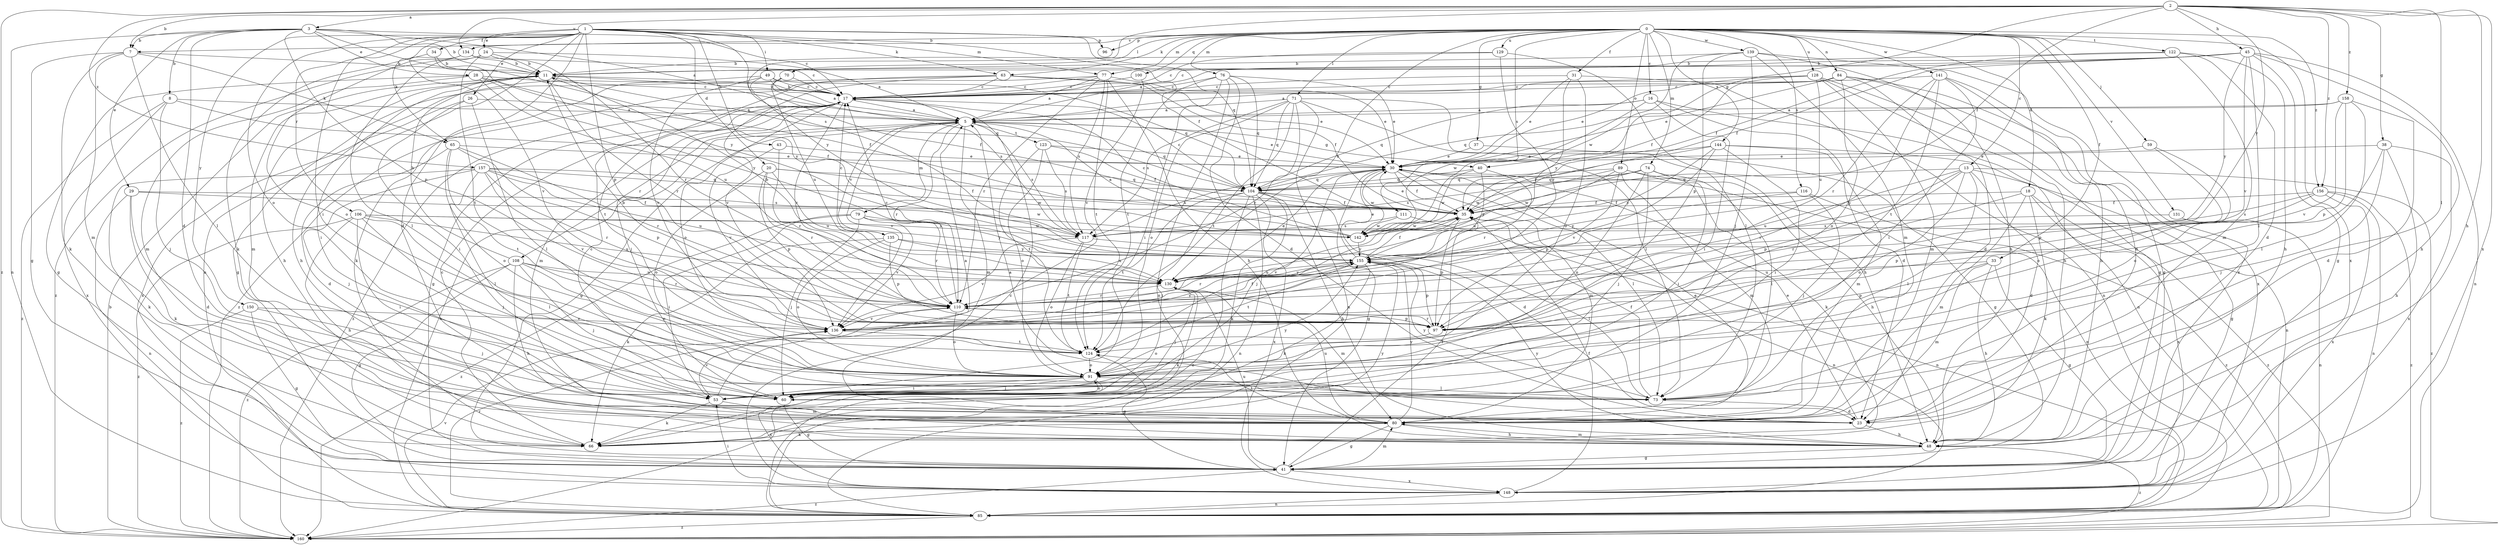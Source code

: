 strict digraph  {
0;
1;
2;
3;
5;
7;
8;
11;
13;
16;
17;
18;
20;
23;
24;
26;
28;
29;
30;
31;
33;
34;
35;
37;
38;
40;
41;
43;
45;
48;
49;
53;
59;
60;
63;
65;
66;
70;
71;
73;
74;
76;
77;
79;
80;
84;
85;
89;
91;
96;
97;
100;
104;
106;
108;
110;
111;
116;
117;
122;
123;
124;
128;
129;
130;
131;
134;
135;
136;
139;
141;
142;
144;
148;
150;
155;
156;
157;
158;
160;
0 -> 7  [label=b];
0 -> 13  [label=c];
0 -> 16  [label=c];
0 -> 18  [label=d];
0 -> 31  [label=f];
0 -> 33  [label=f];
0 -> 37  [label=g];
0 -> 59  [label=j];
0 -> 63  [label=k];
0 -> 70  [label=l];
0 -> 71  [label=l];
0 -> 74  [label=m];
0 -> 76  [label=m];
0 -> 77  [label=m];
0 -> 84  [label=n];
0 -> 89  [label=o];
0 -> 96  [label=p];
0 -> 100  [label=q];
0 -> 111  [label=s];
0 -> 116  [label=s];
0 -> 122  [label=t];
0 -> 128  [label=u];
0 -> 129  [label=u];
0 -> 130  [label=u];
0 -> 131  [label=v];
0 -> 134  [label=v];
0 -> 139  [label=w];
0 -> 141  [label=w];
0 -> 144  [label=x];
0 -> 148  [label=x];
0 -> 156  [label=z];
1 -> 20  [label=d];
1 -> 23  [label=d];
1 -> 24  [label=e];
1 -> 26  [label=e];
1 -> 34  [label=f];
1 -> 35  [label=f];
1 -> 43  [label=h];
1 -> 49  [label=i];
1 -> 53  [label=i];
1 -> 63  [label=k];
1 -> 65  [label=k];
1 -> 77  [label=m];
1 -> 85  [label=n];
1 -> 91  [label=o];
1 -> 96  [label=p];
1 -> 97  [label=p];
1 -> 104  [label=q];
1 -> 106  [label=r];
1 -> 150  [label=y];
1 -> 155  [label=y];
2 -> 3  [label=a];
2 -> 7  [label=b];
2 -> 35  [label=f];
2 -> 38  [label=g];
2 -> 40  [label=g];
2 -> 45  [label=h];
2 -> 48  [label=h];
2 -> 73  [label=l];
2 -> 117  [label=s];
2 -> 134  [label=v];
2 -> 148  [label=x];
2 -> 155  [label=y];
2 -> 156  [label=z];
2 -> 157  [label=z];
2 -> 158  [label=z];
2 -> 160  [label=z];
3 -> 5  [label=a];
3 -> 7  [label=b];
3 -> 8  [label=b];
3 -> 11  [label=b];
3 -> 17  [label=c];
3 -> 23  [label=d];
3 -> 28  [label=e];
3 -> 29  [label=e];
3 -> 85  [label=n];
3 -> 97  [label=p];
3 -> 155  [label=y];
5 -> 30  [label=e];
5 -> 40  [label=g];
5 -> 41  [label=g];
5 -> 79  [label=m];
5 -> 80  [label=m];
5 -> 104  [label=q];
5 -> 108  [label=r];
5 -> 110  [label=r];
5 -> 117  [label=s];
5 -> 123  [label=t];
5 -> 135  [label=v];
5 -> 136  [label=v];
7 -> 11  [label=b];
7 -> 41  [label=g];
7 -> 65  [label=k];
7 -> 66  [label=k];
7 -> 73  [label=l];
7 -> 80  [label=m];
8 -> 5  [label=a];
8 -> 35  [label=f];
8 -> 60  [label=j];
8 -> 148  [label=x];
8 -> 160  [label=z];
11 -> 17  [label=c];
11 -> 48  [label=h];
11 -> 53  [label=i];
11 -> 80  [label=m];
11 -> 104  [label=q];
11 -> 110  [label=r];
13 -> 23  [label=d];
13 -> 41  [label=g];
13 -> 73  [label=l];
13 -> 91  [label=o];
13 -> 97  [label=p];
13 -> 104  [label=q];
13 -> 110  [label=r];
13 -> 130  [label=u];
13 -> 160  [label=z];
16 -> 5  [label=a];
16 -> 23  [label=d];
16 -> 53  [label=i];
16 -> 85  [label=n];
16 -> 104  [label=q];
16 -> 142  [label=w];
17 -> 5  [label=a];
17 -> 11  [label=b];
17 -> 41  [label=g];
17 -> 60  [label=j];
17 -> 80  [label=m];
17 -> 91  [label=o];
17 -> 110  [label=r];
17 -> 160  [label=z];
18 -> 35  [label=f];
18 -> 66  [label=k];
18 -> 80  [label=m];
18 -> 110  [label=r];
18 -> 148  [label=x];
18 -> 160  [label=z];
20 -> 35  [label=f];
20 -> 91  [label=o];
20 -> 97  [label=p];
20 -> 104  [label=q];
20 -> 110  [label=r];
20 -> 130  [label=u];
23 -> 5  [label=a];
23 -> 30  [label=e];
23 -> 48  [label=h];
24 -> 5  [label=a];
24 -> 11  [label=b];
24 -> 73  [label=l];
24 -> 110  [label=r];
24 -> 124  [label=t];
24 -> 160  [label=z];
26 -> 5  [label=a];
26 -> 53  [label=i];
26 -> 73  [label=l];
26 -> 148  [label=x];
28 -> 17  [label=c];
28 -> 35  [label=f];
28 -> 41  [label=g];
28 -> 80  [label=m];
28 -> 130  [label=u];
28 -> 155  [label=y];
29 -> 23  [label=d];
29 -> 35  [label=f];
29 -> 66  [label=k];
29 -> 85  [label=n];
29 -> 142  [label=w];
30 -> 35  [label=f];
30 -> 41  [label=g];
30 -> 60  [label=j];
30 -> 73  [label=l];
30 -> 80  [label=m];
30 -> 85  [label=n];
30 -> 104  [label=q];
30 -> 117  [label=s];
30 -> 142  [label=w];
31 -> 17  [label=c];
31 -> 30  [label=e];
31 -> 85  [label=n];
31 -> 91  [label=o];
31 -> 155  [label=y];
33 -> 41  [label=g];
33 -> 48  [label=h];
33 -> 80  [label=m];
33 -> 97  [label=p];
33 -> 130  [label=u];
34 -> 11  [label=b];
34 -> 66  [label=k];
34 -> 155  [label=y];
35 -> 30  [label=e];
35 -> 85  [label=n];
35 -> 97  [label=p];
35 -> 136  [label=v];
35 -> 142  [label=w];
37 -> 30  [label=e];
37 -> 41  [label=g];
38 -> 30  [label=e];
38 -> 48  [label=h];
38 -> 60  [label=j];
38 -> 91  [label=o];
38 -> 148  [label=x];
40 -> 104  [label=q];
40 -> 110  [label=r];
40 -> 142  [label=w];
40 -> 155  [label=y];
41 -> 35  [label=f];
41 -> 80  [label=m];
41 -> 130  [label=u];
41 -> 148  [label=x];
41 -> 160  [label=z];
43 -> 30  [label=e];
43 -> 110  [label=r];
43 -> 136  [label=v];
45 -> 5  [label=a];
45 -> 11  [label=b];
45 -> 17  [label=c];
45 -> 35  [label=f];
45 -> 41  [label=g];
45 -> 48  [label=h];
45 -> 73  [label=l];
45 -> 85  [label=n];
45 -> 136  [label=v];
45 -> 155  [label=y];
48 -> 41  [label=g];
48 -> 80  [label=m];
48 -> 155  [label=y];
48 -> 160  [label=z];
49 -> 5  [label=a];
49 -> 17  [label=c];
49 -> 35  [label=f];
49 -> 48  [label=h];
49 -> 104  [label=q];
49 -> 136  [label=v];
53 -> 5  [label=a];
53 -> 66  [label=k];
53 -> 80  [label=m];
53 -> 136  [label=v];
53 -> 155  [label=y];
59 -> 30  [label=e];
59 -> 91  [label=o];
59 -> 97  [label=p];
60 -> 17  [label=c];
60 -> 41  [label=g];
60 -> 91  [label=o];
63 -> 17  [label=c];
63 -> 30  [label=e];
63 -> 35  [label=f];
63 -> 41  [label=g];
63 -> 124  [label=t];
63 -> 136  [label=v];
65 -> 23  [label=d];
65 -> 30  [label=e];
65 -> 91  [label=o];
65 -> 97  [label=p];
65 -> 110  [label=r];
65 -> 124  [label=t];
66 -> 17  [label=c];
66 -> 155  [label=y];
70 -> 17  [label=c];
70 -> 66  [label=k];
70 -> 117  [label=s];
70 -> 130  [label=u];
71 -> 5  [label=a];
71 -> 48  [label=h];
71 -> 73  [label=l];
71 -> 85  [label=n];
71 -> 91  [label=o];
71 -> 104  [label=q];
71 -> 110  [label=r];
71 -> 117  [label=s];
71 -> 124  [label=t];
73 -> 23  [label=d];
73 -> 35  [label=f];
73 -> 155  [label=y];
74 -> 53  [label=i];
74 -> 60  [label=j];
74 -> 73  [label=l];
74 -> 91  [label=o];
74 -> 104  [label=q];
74 -> 117  [label=s];
74 -> 142  [label=w];
76 -> 17  [label=c];
76 -> 23  [label=d];
76 -> 30  [label=e];
76 -> 53  [label=i];
76 -> 85  [label=n];
76 -> 104  [label=q];
76 -> 124  [label=t];
77 -> 5  [label=a];
77 -> 17  [label=c];
77 -> 30  [label=e];
77 -> 48  [label=h];
77 -> 110  [label=r];
77 -> 117  [label=s];
77 -> 124  [label=t];
77 -> 160  [label=z];
79 -> 53  [label=i];
79 -> 60  [label=j];
79 -> 110  [label=r];
79 -> 136  [label=v];
79 -> 142  [label=w];
79 -> 160  [label=z];
80 -> 30  [label=e];
80 -> 41  [label=g];
80 -> 48  [label=h];
80 -> 66  [label=k];
80 -> 124  [label=t];
80 -> 130  [label=u];
80 -> 155  [label=y];
84 -> 5  [label=a];
84 -> 17  [label=c];
84 -> 23  [label=d];
84 -> 30  [label=e];
84 -> 48  [label=h];
84 -> 91  [label=o];
84 -> 148  [label=x];
85 -> 5  [label=a];
85 -> 110  [label=r];
85 -> 136  [label=v];
85 -> 160  [label=z];
89 -> 48  [label=h];
89 -> 66  [label=k];
89 -> 80  [label=m];
89 -> 97  [label=p];
89 -> 104  [label=q];
89 -> 130  [label=u];
89 -> 142  [label=w];
91 -> 53  [label=i];
91 -> 60  [label=j];
91 -> 73  [label=l];
91 -> 148  [label=x];
97 -> 11  [label=b];
97 -> 91  [label=o];
97 -> 110  [label=r];
100 -> 17  [label=c];
100 -> 136  [label=v];
104 -> 17  [label=c];
104 -> 23  [label=d];
104 -> 35  [label=f];
104 -> 48  [label=h];
104 -> 60  [label=j];
104 -> 66  [label=k];
104 -> 85  [label=n];
104 -> 124  [label=t];
104 -> 148  [label=x];
104 -> 160  [label=z];
106 -> 48  [label=h];
106 -> 53  [label=i];
106 -> 60  [label=j];
106 -> 73  [label=l];
106 -> 117  [label=s];
106 -> 130  [label=u];
106 -> 155  [label=y];
106 -> 160  [label=z];
108 -> 11  [label=b];
108 -> 41  [label=g];
108 -> 48  [label=h];
108 -> 60  [label=j];
108 -> 91  [label=o];
108 -> 110  [label=r];
108 -> 130  [label=u];
108 -> 160  [label=z];
110 -> 17  [label=c];
110 -> 91  [label=o];
110 -> 97  [label=p];
110 -> 136  [label=v];
111 -> 85  [label=n];
111 -> 117  [label=s];
111 -> 142  [label=w];
116 -> 35  [label=f];
116 -> 60  [label=j];
116 -> 155  [label=y];
116 -> 160  [label=z];
117 -> 73  [label=l];
117 -> 91  [label=o];
117 -> 124  [label=t];
117 -> 136  [label=v];
122 -> 11  [label=b];
122 -> 23  [label=d];
122 -> 35  [label=f];
122 -> 48  [label=h];
122 -> 80  [label=m];
123 -> 30  [label=e];
123 -> 35  [label=f];
123 -> 91  [label=o];
123 -> 117  [label=s];
123 -> 124  [label=t];
124 -> 35  [label=f];
124 -> 41  [label=g];
124 -> 91  [label=o];
128 -> 17  [label=c];
128 -> 30  [label=e];
128 -> 35  [label=f];
128 -> 41  [label=g];
128 -> 48  [label=h];
128 -> 80  [label=m];
128 -> 130  [label=u];
129 -> 11  [label=b];
129 -> 17  [label=c];
129 -> 73  [label=l];
129 -> 110  [label=r];
130 -> 11  [label=b];
130 -> 30  [label=e];
130 -> 60  [label=j];
130 -> 66  [label=k];
130 -> 80  [label=m];
130 -> 110  [label=r];
130 -> 155  [label=y];
131 -> 85  [label=n];
131 -> 117  [label=s];
134 -> 11  [label=b];
134 -> 17  [label=c];
134 -> 91  [label=o];
134 -> 136  [label=v];
135 -> 17  [label=c];
135 -> 66  [label=k];
135 -> 91  [label=o];
135 -> 97  [label=p];
135 -> 130  [label=u];
135 -> 155  [label=y];
136 -> 124  [label=t];
136 -> 155  [label=y];
139 -> 11  [label=b];
139 -> 48  [label=h];
139 -> 60  [label=j];
139 -> 80  [label=m];
139 -> 97  [label=p];
139 -> 142  [label=w];
139 -> 148  [label=x];
141 -> 17  [label=c];
141 -> 23  [label=d];
141 -> 41  [label=g];
141 -> 53  [label=i];
141 -> 97  [label=p];
141 -> 110  [label=r];
141 -> 124  [label=t];
142 -> 5  [label=a];
142 -> 17  [label=c];
142 -> 155  [label=y];
144 -> 30  [label=e];
144 -> 35  [label=f];
144 -> 53  [label=i];
144 -> 80  [label=m];
144 -> 85  [label=n];
144 -> 136  [label=v];
144 -> 155  [label=y];
148 -> 17  [label=c];
148 -> 35  [label=f];
148 -> 53  [label=i];
148 -> 85  [label=n];
150 -> 41  [label=g];
150 -> 60  [label=j];
150 -> 136  [label=v];
150 -> 160  [label=z];
155 -> 30  [label=e];
155 -> 35  [label=f];
155 -> 66  [label=k];
155 -> 97  [label=p];
155 -> 110  [label=r];
155 -> 124  [label=t];
155 -> 130  [label=u];
156 -> 35  [label=f];
156 -> 85  [label=n];
156 -> 97  [label=p];
156 -> 117  [label=s];
156 -> 148  [label=x];
156 -> 160  [label=z];
157 -> 60  [label=j];
157 -> 66  [label=k];
157 -> 73  [label=l];
157 -> 104  [label=q];
157 -> 110  [label=r];
157 -> 117  [label=s];
157 -> 130  [label=u];
157 -> 136  [label=v];
157 -> 142  [label=w];
158 -> 5  [label=a];
158 -> 23  [label=d];
158 -> 73  [label=l];
158 -> 97  [label=p];
158 -> 104  [label=q];
158 -> 136  [label=v];
160 -> 11  [label=b];
}
